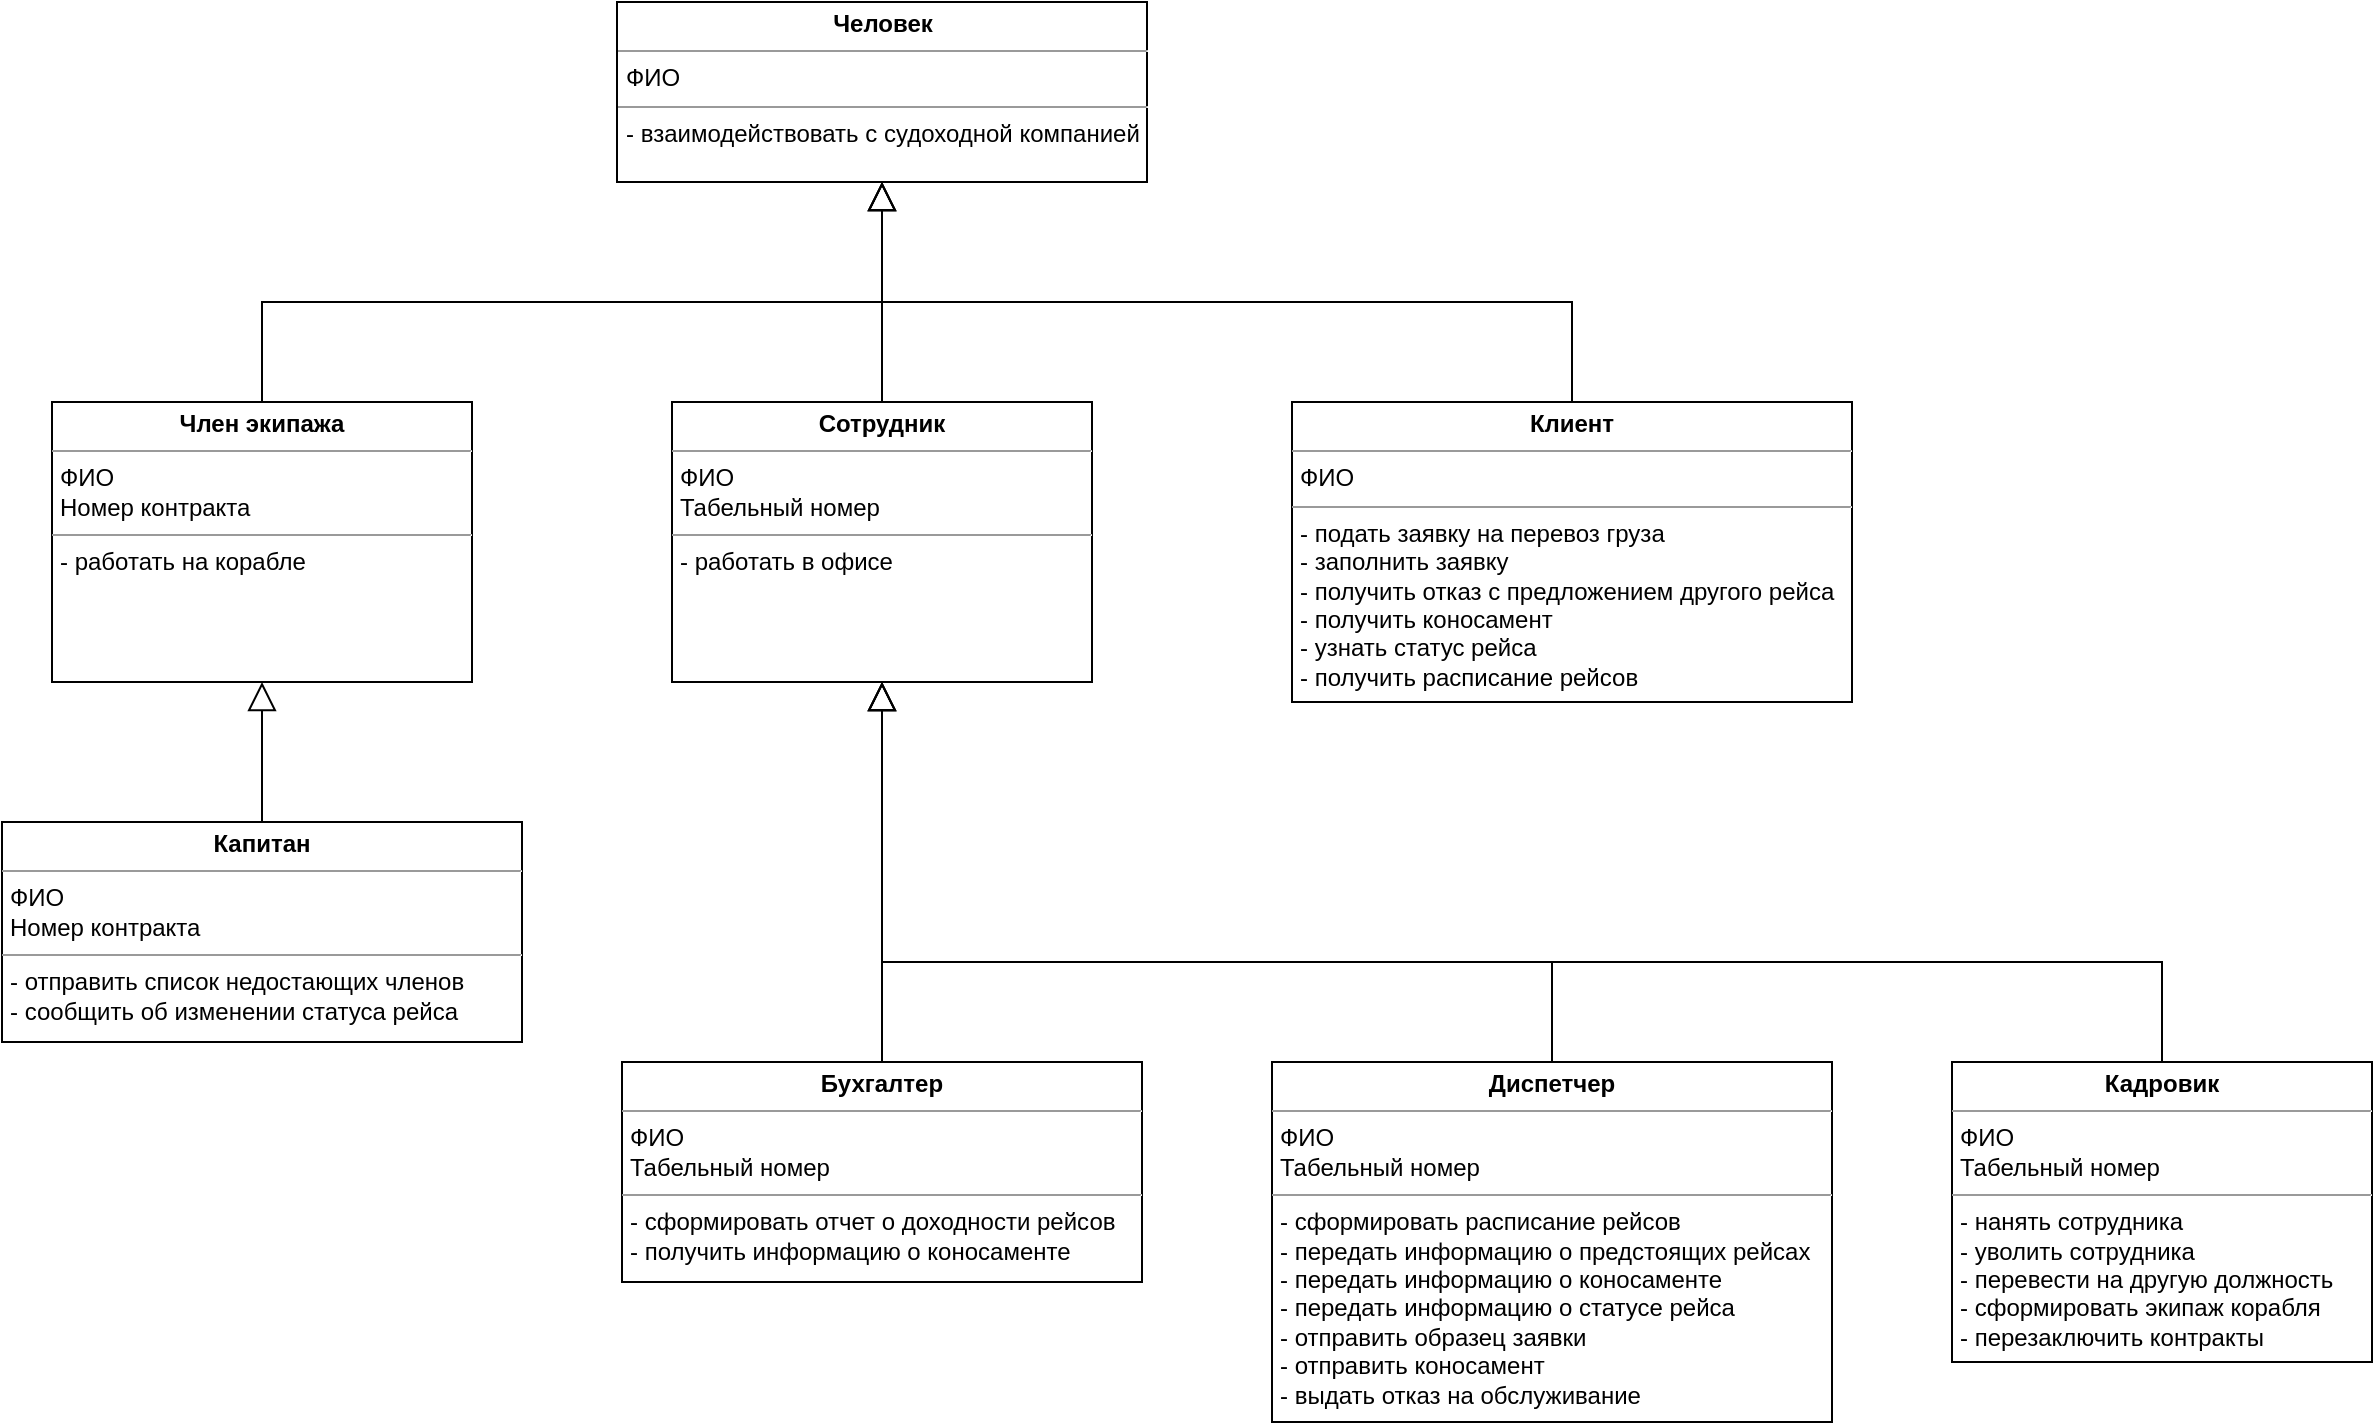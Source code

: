 <mxfile version="14.0.0" type="github">
  <diagram id="cdldh9IlmWAYE6ghp408" name="Page-1">
    <mxGraphModel dx="2249" dy="804" grid="1" gridSize="10" guides="1" tooltips="1" connect="1" arrows="1" fold="1" page="1" pageScale="1" pageWidth="827" pageHeight="1169" math="0" shadow="0">
      <root>
        <mxCell id="0" />
        <mxCell id="1" parent="0" />
        <mxCell id="uSuWZOaYCh_zv6W5ZM6s-1" value="&lt;p style=&quot;margin: 0px ; margin-top: 4px ; text-align: center&quot;&gt;&lt;b&gt;Человек&lt;/b&gt;&lt;/p&gt;&lt;hr size=&quot;1&quot;&gt;&lt;p style=&quot;margin: 0px ; margin-left: 4px&quot;&gt;ФИО&lt;/p&gt;&lt;hr size=&quot;1&quot;&gt;&lt;p style=&quot;margin: 0px ; margin-left: 4px&quot;&gt;- взаимодействовать с судоходной компанией&lt;/p&gt;" style="verticalAlign=top;align=left;overflow=fill;fontSize=12;fontFamily=Helvetica;html=1;" vertex="1" parent="1">
          <mxGeometry x="-147.5" y="90" width="265" height="90" as="geometry" />
        </mxCell>
        <mxCell id="uSuWZOaYCh_zv6W5ZM6s-4" style="edgeStyle=orthogonalEdgeStyle;rounded=0;orthogonalLoop=1;jettySize=auto;html=1;entryX=0.5;entryY=1;entryDx=0;entryDy=0;endArrow=block;endFill=0;strokeWidth=1;endSize=12;" edge="1" parent="1" source="uSuWZOaYCh_zv6W5ZM6s-2" target="uSuWZOaYCh_zv6W5ZM6s-1">
          <mxGeometry relative="1" as="geometry" />
        </mxCell>
        <mxCell id="uSuWZOaYCh_zv6W5ZM6s-2" value="&lt;p style=&quot;margin: 0px ; margin-top: 4px ; text-align: center&quot;&gt;&lt;b&gt;Сотрудник&lt;/b&gt;&lt;/p&gt;&lt;hr size=&quot;1&quot;&gt;&lt;p style=&quot;margin: 0px ; margin-left: 4px&quot;&gt;ФИО&lt;/p&gt;&lt;p style=&quot;margin: 0px ; margin-left: 4px&quot;&gt;Табельный номер&lt;/p&gt;&lt;hr size=&quot;1&quot;&gt;&lt;p style=&quot;margin: 0px ; margin-left: 4px&quot;&gt;- работать в офисе&lt;/p&gt;" style="verticalAlign=top;align=left;overflow=fill;fontSize=12;fontFamily=Helvetica;html=1;" vertex="1" parent="1">
          <mxGeometry x="-120" y="290" width="210" height="140" as="geometry" />
        </mxCell>
        <mxCell id="uSuWZOaYCh_zv6W5ZM6s-5" style="edgeStyle=orthogonalEdgeStyle;rounded=0;orthogonalLoop=1;jettySize=auto;html=1;entryX=0.5;entryY=1;entryDx=0;entryDy=0;endArrow=block;endFill=0;endSize=12;strokeWidth=1;exitX=0.5;exitY=0;exitDx=0;exitDy=0;" edge="1" parent="1" source="uSuWZOaYCh_zv6W5ZM6s-3" target="uSuWZOaYCh_zv6W5ZM6s-1">
          <mxGeometry relative="1" as="geometry">
            <Array as="points">
              <mxPoint x="330" y="240" />
              <mxPoint x="-15" y="240" />
            </Array>
          </mxGeometry>
        </mxCell>
        <mxCell id="uSuWZOaYCh_zv6W5ZM6s-3" value="&lt;p style=&quot;margin: 0px ; margin-top: 4px ; text-align: center&quot;&gt;&lt;b&gt;Клиент&lt;/b&gt;&lt;/p&gt;&lt;hr size=&quot;1&quot;&gt;&lt;p style=&quot;margin: 0px ; margin-left: 4px&quot;&gt;ФИО&lt;/p&gt;&lt;hr size=&quot;1&quot;&gt;&lt;p style=&quot;margin: 0px ; margin-left: 4px&quot;&gt;- подать заявку на перевоз груза&lt;/p&gt;&lt;p style=&quot;margin: 0px ; margin-left: 4px&quot;&gt;- заполнить заявку&lt;/p&gt;&lt;p style=&quot;margin: 0px ; margin-left: 4px&quot;&gt;- получить отказ с предложением другого рейса&lt;/p&gt;&lt;p style=&quot;margin: 0px ; margin-left: 4px&quot;&gt;- получить коносамент&lt;/p&gt;&lt;p style=&quot;margin: 0px ; margin-left: 4px&quot;&gt;- узнать статус рейса&lt;/p&gt;&lt;p style=&quot;margin: 0px ; margin-left: 4px&quot;&gt;- получить расписание рейсов&lt;/p&gt;&lt;p style=&quot;margin: 0px ; margin-left: 4px&quot;&gt;&lt;br&gt;&lt;/p&gt;" style="verticalAlign=top;align=left;overflow=fill;fontSize=12;fontFamily=Helvetica;html=1;" vertex="1" parent="1">
          <mxGeometry x="190" y="290" width="280" height="150" as="geometry" />
        </mxCell>
        <mxCell id="uSuWZOaYCh_zv6W5ZM6s-15" style="edgeStyle=orthogonalEdgeStyle;rounded=0;orthogonalLoop=1;jettySize=auto;html=1;entryX=0.5;entryY=1;entryDx=0;entryDy=0;endArrow=block;endFill=0;endSize=12;strokeWidth=1;" edge="1" parent="1" source="uSuWZOaYCh_zv6W5ZM6s-7" target="uSuWZOaYCh_zv6W5ZM6s-2">
          <mxGeometry relative="1" as="geometry" />
        </mxCell>
        <mxCell id="uSuWZOaYCh_zv6W5ZM6s-7" value="&lt;p style=&quot;margin: 0px ; margin-top: 4px ; text-align: center&quot;&gt;&lt;b&gt;Бухгалтер&lt;/b&gt;&lt;/p&gt;&lt;hr size=&quot;1&quot;&gt;&lt;p style=&quot;margin: 0px ; margin-left: 4px&quot;&gt;ФИО&lt;/p&gt;&lt;p style=&quot;margin: 0px ; margin-left: 4px&quot;&gt;Табельный номер&lt;/p&gt;&lt;hr size=&quot;1&quot;&gt;&lt;p style=&quot;margin: 0px ; margin-left: 4px&quot;&gt;- сформировать отчет о доходности рейсов&lt;/p&gt;&lt;p style=&quot;margin: 0px ; margin-left: 4px&quot;&gt;- получить информацию о коносаменте&lt;/p&gt;&lt;p style=&quot;margin: 0px ; margin-left: 4px&quot;&gt;&lt;br&gt;&lt;/p&gt;" style="verticalAlign=top;align=left;overflow=fill;fontSize=12;fontFamily=Helvetica;html=1;" vertex="1" parent="1">
          <mxGeometry x="-145" y="620" width="260" height="110" as="geometry" />
        </mxCell>
        <mxCell id="uSuWZOaYCh_zv6W5ZM6s-16" style="edgeStyle=orthogonalEdgeStyle;rounded=0;orthogonalLoop=1;jettySize=auto;html=1;entryX=0.5;entryY=1;entryDx=0;entryDy=0;endArrow=block;endFill=0;endSize=12;strokeWidth=1;" edge="1" parent="1" source="uSuWZOaYCh_zv6W5ZM6s-8" target="uSuWZOaYCh_zv6W5ZM6s-2">
          <mxGeometry relative="1" as="geometry">
            <Array as="points">
              <mxPoint x="320" y="570" />
              <mxPoint x="-15" y="570" />
            </Array>
          </mxGeometry>
        </mxCell>
        <mxCell id="uSuWZOaYCh_zv6W5ZM6s-8" value="&lt;p style=&quot;margin: 0px ; margin-top: 4px ; text-align: center&quot;&gt;&lt;b&gt;Диспетчер&lt;/b&gt;&lt;/p&gt;&lt;hr size=&quot;1&quot;&gt;&lt;p style=&quot;margin: 0px ; margin-left: 4px&quot;&gt;ФИО&lt;/p&gt;&lt;p style=&quot;margin: 0px ; margin-left: 4px&quot;&gt;Табельный номер&lt;/p&gt;&lt;hr size=&quot;1&quot;&gt;&lt;p style=&quot;margin: 0px ; margin-left: 4px&quot;&gt;- сформировать расписание рейсов&lt;/p&gt;&lt;p style=&quot;margin: 0px ; margin-left: 4px&quot;&gt;- передать информацию о предстоящих рейсах&lt;/p&gt;&lt;p style=&quot;margin: 0px ; margin-left: 4px&quot;&gt;- передать информацию о коносаменте&lt;/p&gt;&lt;p style=&quot;margin: 0px ; margin-left: 4px&quot;&gt;- передать информацию о статусе рейса&lt;/p&gt;&lt;p style=&quot;margin: 0px ; margin-left: 4px&quot;&gt;- отправить образец заявки&lt;/p&gt;&lt;p style=&quot;margin: 0px ; margin-left: 4px&quot;&gt;- отправить коносамент&lt;/p&gt;&lt;p style=&quot;margin: 0px ; margin-left: 4px&quot;&gt;- выдать отказ на обслуживание&lt;/p&gt;" style="verticalAlign=top;align=left;overflow=fill;fontSize=12;fontFamily=Helvetica;html=1;" vertex="1" parent="1">
          <mxGeometry x="180" y="620" width="280" height="180" as="geometry" />
        </mxCell>
        <mxCell id="uSuWZOaYCh_zv6W5ZM6s-17" style="edgeStyle=orthogonalEdgeStyle;rounded=0;orthogonalLoop=1;jettySize=auto;html=1;entryX=0.5;entryY=1;entryDx=0;entryDy=0;endArrow=block;endFill=0;endSize=12;strokeWidth=1;" edge="1" parent="1" source="uSuWZOaYCh_zv6W5ZM6s-9" target="uSuWZOaYCh_zv6W5ZM6s-2">
          <mxGeometry relative="1" as="geometry">
            <Array as="points">
              <mxPoint x="625" y="570" />
              <mxPoint x="-15" y="570" />
            </Array>
          </mxGeometry>
        </mxCell>
        <mxCell id="uSuWZOaYCh_zv6W5ZM6s-9" value="&lt;p style=&quot;margin: 0px ; margin-top: 4px ; text-align: center&quot;&gt;&lt;b&gt;Кадровик&lt;/b&gt;&lt;/p&gt;&lt;hr size=&quot;1&quot;&gt;&lt;p style=&quot;margin: 0px ; margin-left: 4px&quot;&gt;ФИО&lt;/p&gt;&lt;p style=&quot;margin: 0px ; margin-left: 4px&quot;&gt;Табельный номер&lt;/p&gt;&lt;hr size=&quot;1&quot;&gt;&lt;p style=&quot;margin: 0px ; margin-left: 4px&quot;&gt;- нанять сотрудника&lt;/p&gt;&lt;p style=&quot;margin: 0px ; margin-left: 4px&quot;&gt;- уволить сотрудника&lt;/p&gt;&lt;p style=&quot;margin: 0px ; margin-left: 4px&quot;&gt;- перевести на другую должность&lt;/p&gt;&lt;p style=&quot;margin: 0px ; margin-left: 4px&quot;&gt;- сформировать экипаж корабля&lt;/p&gt;&lt;p style=&quot;margin: 0px ; margin-left: 4px&quot;&gt;- перезаключить контракты&lt;/p&gt;" style="verticalAlign=top;align=left;overflow=fill;fontSize=12;fontFamily=Helvetica;html=1;" vertex="1" parent="1">
          <mxGeometry x="520" y="620" width="210" height="150" as="geometry" />
        </mxCell>
        <mxCell id="uSuWZOaYCh_zv6W5ZM6s-12" style="edgeStyle=orthogonalEdgeStyle;rounded=0;orthogonalLoop=1;jettySize=auto;html=1;entryX=0.5;entryY=1;entryDx=0;entryDy=0;endArrow=block;endFill=0;endSize=12;strokeWidth=1;" edge="1" parent="1" source="uSuWZOaYCh_zv6W5ZM6s-10" target="uSuWZOaYCh_zv6W5ZM6s-1">
          <mxGeometry relative="1" as="geometry">
            <Array as="points">
              <mxPoint x="-325" y="240" />
              <mxPoint x="-15" y="240" />
            </Array>
          </mxGeometry>
        </mxCell>
        <mxCell id="uSuWZOaYCh_zv6W5ZM6s-10" value="&lt;p style=&quot;margin: 0px ; margin-top: 4px ; text-align: center&quot;&gt;&lt;b&gt;Член экипажа&lt;/b&gt;&lt;/p&gt;&lt;hr size=&quot;1&quot;&gt;&lt;p style=&quot;margin: 0px ; margin-left: 4px&quot;&gt;ФИО&lt;/p&gt;&lt;p style=&quot;margin: 0px ; margin-left: 4px&quot;&gt;Номер контракта&lt;/p&gt;&lt;hr size=&quot;1&quot;&gt;&lt;p style=&quot;margin: 0px ; margin-left: 4px&quot;&gt;- работать на корабле&lt;/p&gt;" style="verticalAlign=top;align=left;overflow=fill;fontSize=12;fontFamily=Helvetica;html=1;" vertex="1" parent="1">
          <mxGeometry x="-430" y="290" width="210" height="140" as="geometry" />
        </mxCell>
        <mxCell id="uSuWZOaYCh_zv6W5ZM6s-14" style="edgeStyle=orthogonalEdgeStyle;rounded=0;orthogonalLoop=1;jettySize=auto;html=1;entryX=0.5;entryY=1;entryDx=0;entryDy=0;endArrow=block;endFill=0;endSize=12;strokeWidth=1;" edge="1" parent="1" source="uSuWZOaYCh_zv6W5ZM6s-13" target="uSuWZOaYCh_zv6W5ZM6s-10">
          <mxGeometry relative="1" as="geometry" />
        </mxCell>
        <mxCell id="uSuWZOaYCh_zv6W5ZM6s-13" value="&lt;p style=&quot;margin: 0px ; margin-top: 4px ; text-align: center&quot;&gt;&lt;b&gt;Капитан&lt;/b&gt;&lt;/p&gt;&lt;hr size=&quot;1&quot;&gt;&lt;p style=&quot;margin: 0px ; margin-left: 4px&quot;&gt;ФИО&lt;/p&gt;&lt;p style=&quot;margin: 0px ; margin-left: 4px&quot;&gt;Номер контракта&lt;/p&gt;&lt;hr size=&quot;1&quot;&gt;&lt;p style=&quot;margin: 0px ; margin-left: 4px&quot;&gt;- отправить список недостающих членов&lt;/p&gt;&lt;p style=&quot;margin: 0px ; margin-left: 4px&quot;&gt;- сообщить об изменении статуса рейса&lt;/p&gt;&lt;p style=&quot;margin: 0px ; margin-left: 4px&quot;&gt;&lt;br&gt;&lt;/p&gt;" style="verticalAlign=top;align=left;overflow=fill;fontSize=12;fontFamily=Helvetica;html=1;" vertex="1" parent="1">
          <mxGeometry x="-455" y="500" width="260" height="110" as="geometry" />
        </mxCell>
      </root>
    </mxGraphModel>
  </diagram>
</mxfile>
